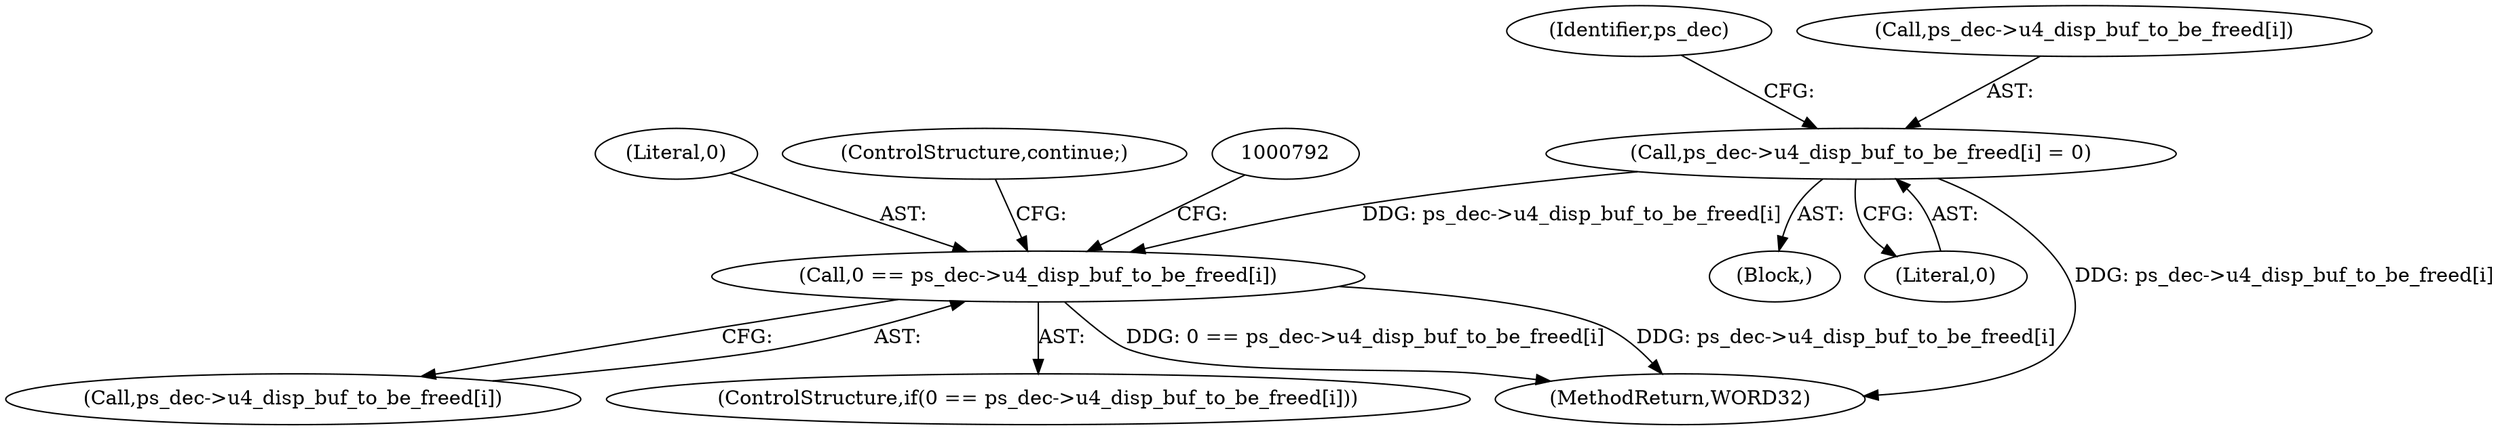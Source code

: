 digraph "0_Android_0b23c81c3dd9ec38f7e6806a3955fed1925541a0_3@API" {
"1000798" [label="(Call,ps_dec->u4_disp_buf_to_be_freed[i] = 0)"];
"1000782" [label="(Call,0 == ps_dec->u4_disp_buf_to_be_freed[i])"];
"1000808" [label="(Identifier,ps_dec)"];
"1000798" [label="(Call,ps_dec->u4_disp_buf_to_be_freed[i] = 0)"];
"1000783" [label="(Literal,0)"];
"1000782" [label="(Call,0 == ps_dec->u4_disp_buf_to_be_freed[i])"];
"1000784" [label="(Call,ps_dec->u4_disp_buf_to_be_freed[i])"];
"1000780" [label="(Block,)"];
"1000789" [label="(ControlStructure,continue;)"];
"1000799" [label="(Call,ps_dec->u4_disp_buf_to_be_freed[i])"];
"1000781" [label="(ControlStructure,if(0 == ps_dec->u4_disp_buf_to_be_freed[i]))"];
"1000804" [label="(Literal,0)"];
"1002159" [label="(MethodReturn,WORD32)"];
"1000798" -> "1000780"  [label="AST: "];
"1000798" -> "1000804"  [label="CFG: "];
"1000799" -> "1000798"  [label="AST: "];
"1000804" -> "1000798"  [label="AST: "];
"1000808" -> "1000798"  [label="CFG: "];
"1000798" -> "1002159"  [label="DDG: ps_dec->u4_disp_buf_to_be_freed[i]"];
"1000798" -> "1000782"  [label="DDG: ps_dec->u4_disp_buf_to_be_freed[i]"];
"1000782" -> "1000781"  [label="AST: "];
"1000782" -> "1000784"  [label="CFG: "];
"1000783" -> "1000782"  [label="AST: "];
"1000784" -> "1000782"  [label="AST: "];
"1000789" -> "1000782"  [label="CFG: "];
"1000792" -> "1000782"  [label="CFG: "];
"1000782" -> "1002159"  [label="DDG: 0 == ps_dec->u4_disp_buf_to_be_freed[i]"];
"1000782" -> "1002159"  [label="DDG: ps_dec->u4_disp_buf_to_be_freed[i]"];
}
